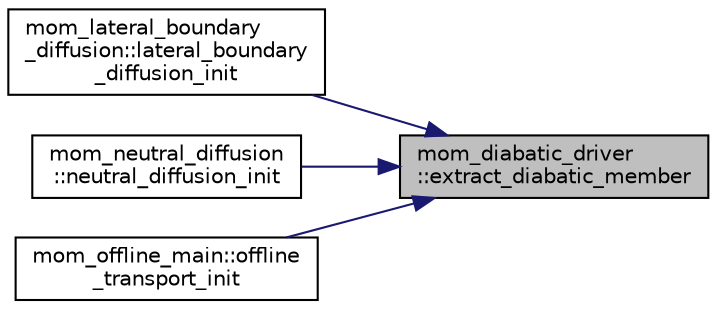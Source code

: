 digraph "mom_diabatic_driver::extract_diabatic_member"
{
 // INTERACTIVE_SVG=YES
 // LATEX_PDF_SIZE
  edge [fontname="Helvetica",fontsize="10",labelfontname="Helvetica",labelfontsize="10"];
  node [fontname="Helvetica",fontsize="10",shape=record];
  rankdir="RL";
  Node1 [label="mom_diabatic_driver\l::extract_diabatic_member",height=0.2,width=0.4,color="black", fillcolor="grey75", style="filled", fontcolor="black",tooltip="Returns pointers or values of members within the diabatic_CS type. For extensibility,..."];
  Node1 -> Node2 [dir="back",color="midnightblue",fontsize="10",style="solid",fontname="Helvetica"];
  Node2 [label="mom_lateral_boundary\l_diffusion::lateral_boundary\l_diffusion_init",height=0.2,width=0.4,color="black", fillcolor="white", style="filled",URL="$namespacemom__lateral__boundary__diffusion.html#a4eb098abd02dbf022558e4bedfe9cdef",tooltip="Initialization routine that reads runtime parameters and sets up pointers to other control structures..."];
  Node1 -> Node3 [dir="back",color="midnightblue",fontsize="10",style="solid",fontname="Helvetica"];
  Node3 [label="mom_neutral_diffusion\l::neutral_diffusion_init",height=0.2,width=0.4,color="black", fillcolor="white", style="filled",URL="$namespacemom__neutral__diffusion.html#a1787460c9352c9da0906806a2e44b122",tooltip="Read parameters and allocate control structure for neutral_diffusion module."];
  Node1 -> Node4 [dir="back",color="midnightblue",fontsize="10",style="solid",fontname="Helvetica"];
  Node4 [label="mom_offline_main::offline\l_transport_init",height=0.2,width=0.4,color="black", fillcolor="white", style="filled",URL="$namespacemom__offline__main.html#ae68ac2570f0623013b09714d467ef857",tooltip="Initializes the control structure for offline transport and reads in some of the."];
}
